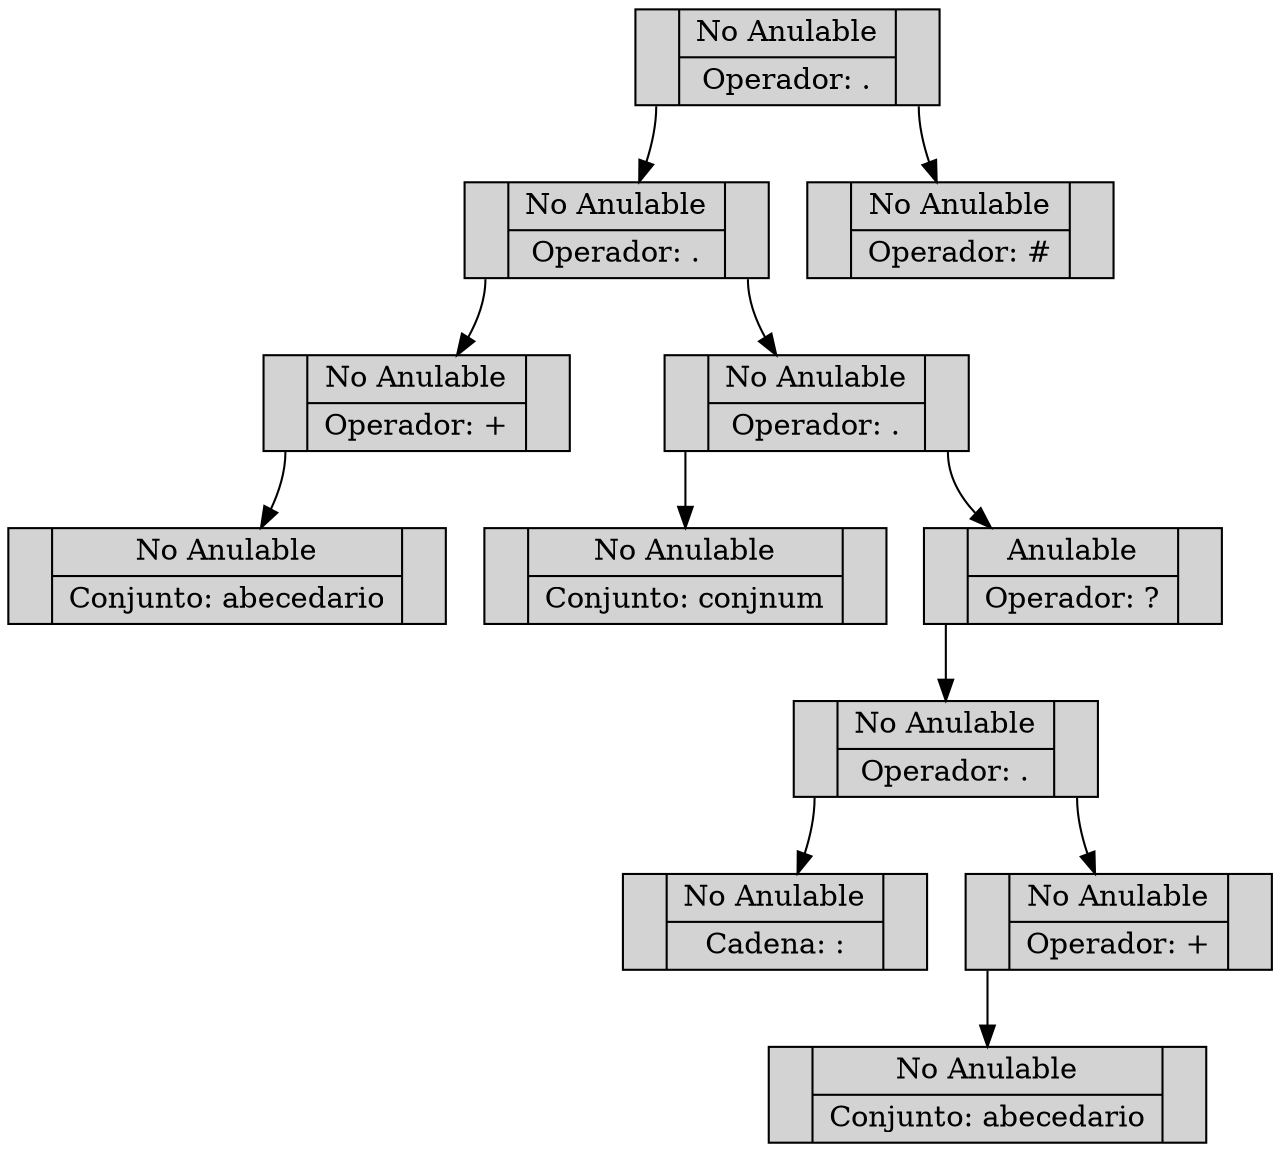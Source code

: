 digraph ARBOL { 
rankdir=TB
node[shape=record,style=filled] 
"0"[label ="<C0>|{<C1>No Anulable|Operador: \.}|<C2>"]; 
"2"[label ="<C0>|{<C1>No Anulable|Operador: \.}|<C2>"]; 
"4"[label ="<C0>|{<C1>No Anulable|Operador: \+}|<C2>"]; 
"5"[label ="<C0>|{<C1>No Anulable|Conjunto: abecedario}|<C2>"]; 
"4":C0->"5"; 
"2":C0->"4"; 
"6"[label ="<C0>|{<C1>No Anulable|Operador: \.}|<C2>"]; 
"7"[label ="<C0>|{<C1>No Anulable|Conjunto: conjnum}|<C2>"]; 
"6":C0->"7"; 
"8"[label ="<C0>|{<C1>Anulable|Operador: \?}|<C2>"]; 
"9"[label ="<C0>|{<C1>No Anulable|Operador: \.}|<C2>"]; 
"10"[label ="<C0>|{<C1>No Anulable|Cadena: \:}|<C2>"]; 
"9":C0->"10"; 
"11"[label ="<C0>|{<C1>No Anulable|Operador: \+}|<C2>"]; 
"12"[label ="<C0>|{<C1>No Anulable|Conjunto: abecedario}|<C2>"]; 
"11":C0->"12"; 
"9":C2->"11"; 
"8":C0->"9"; 
"6":C2->"8"; 
"2":C2->"6"; 
"0":C0->"2"; 
"1"[label ="<C0>|{<C1>No Anulable|Operador: \#}|<C2>"]; 
"0":C2->"1"; 

}